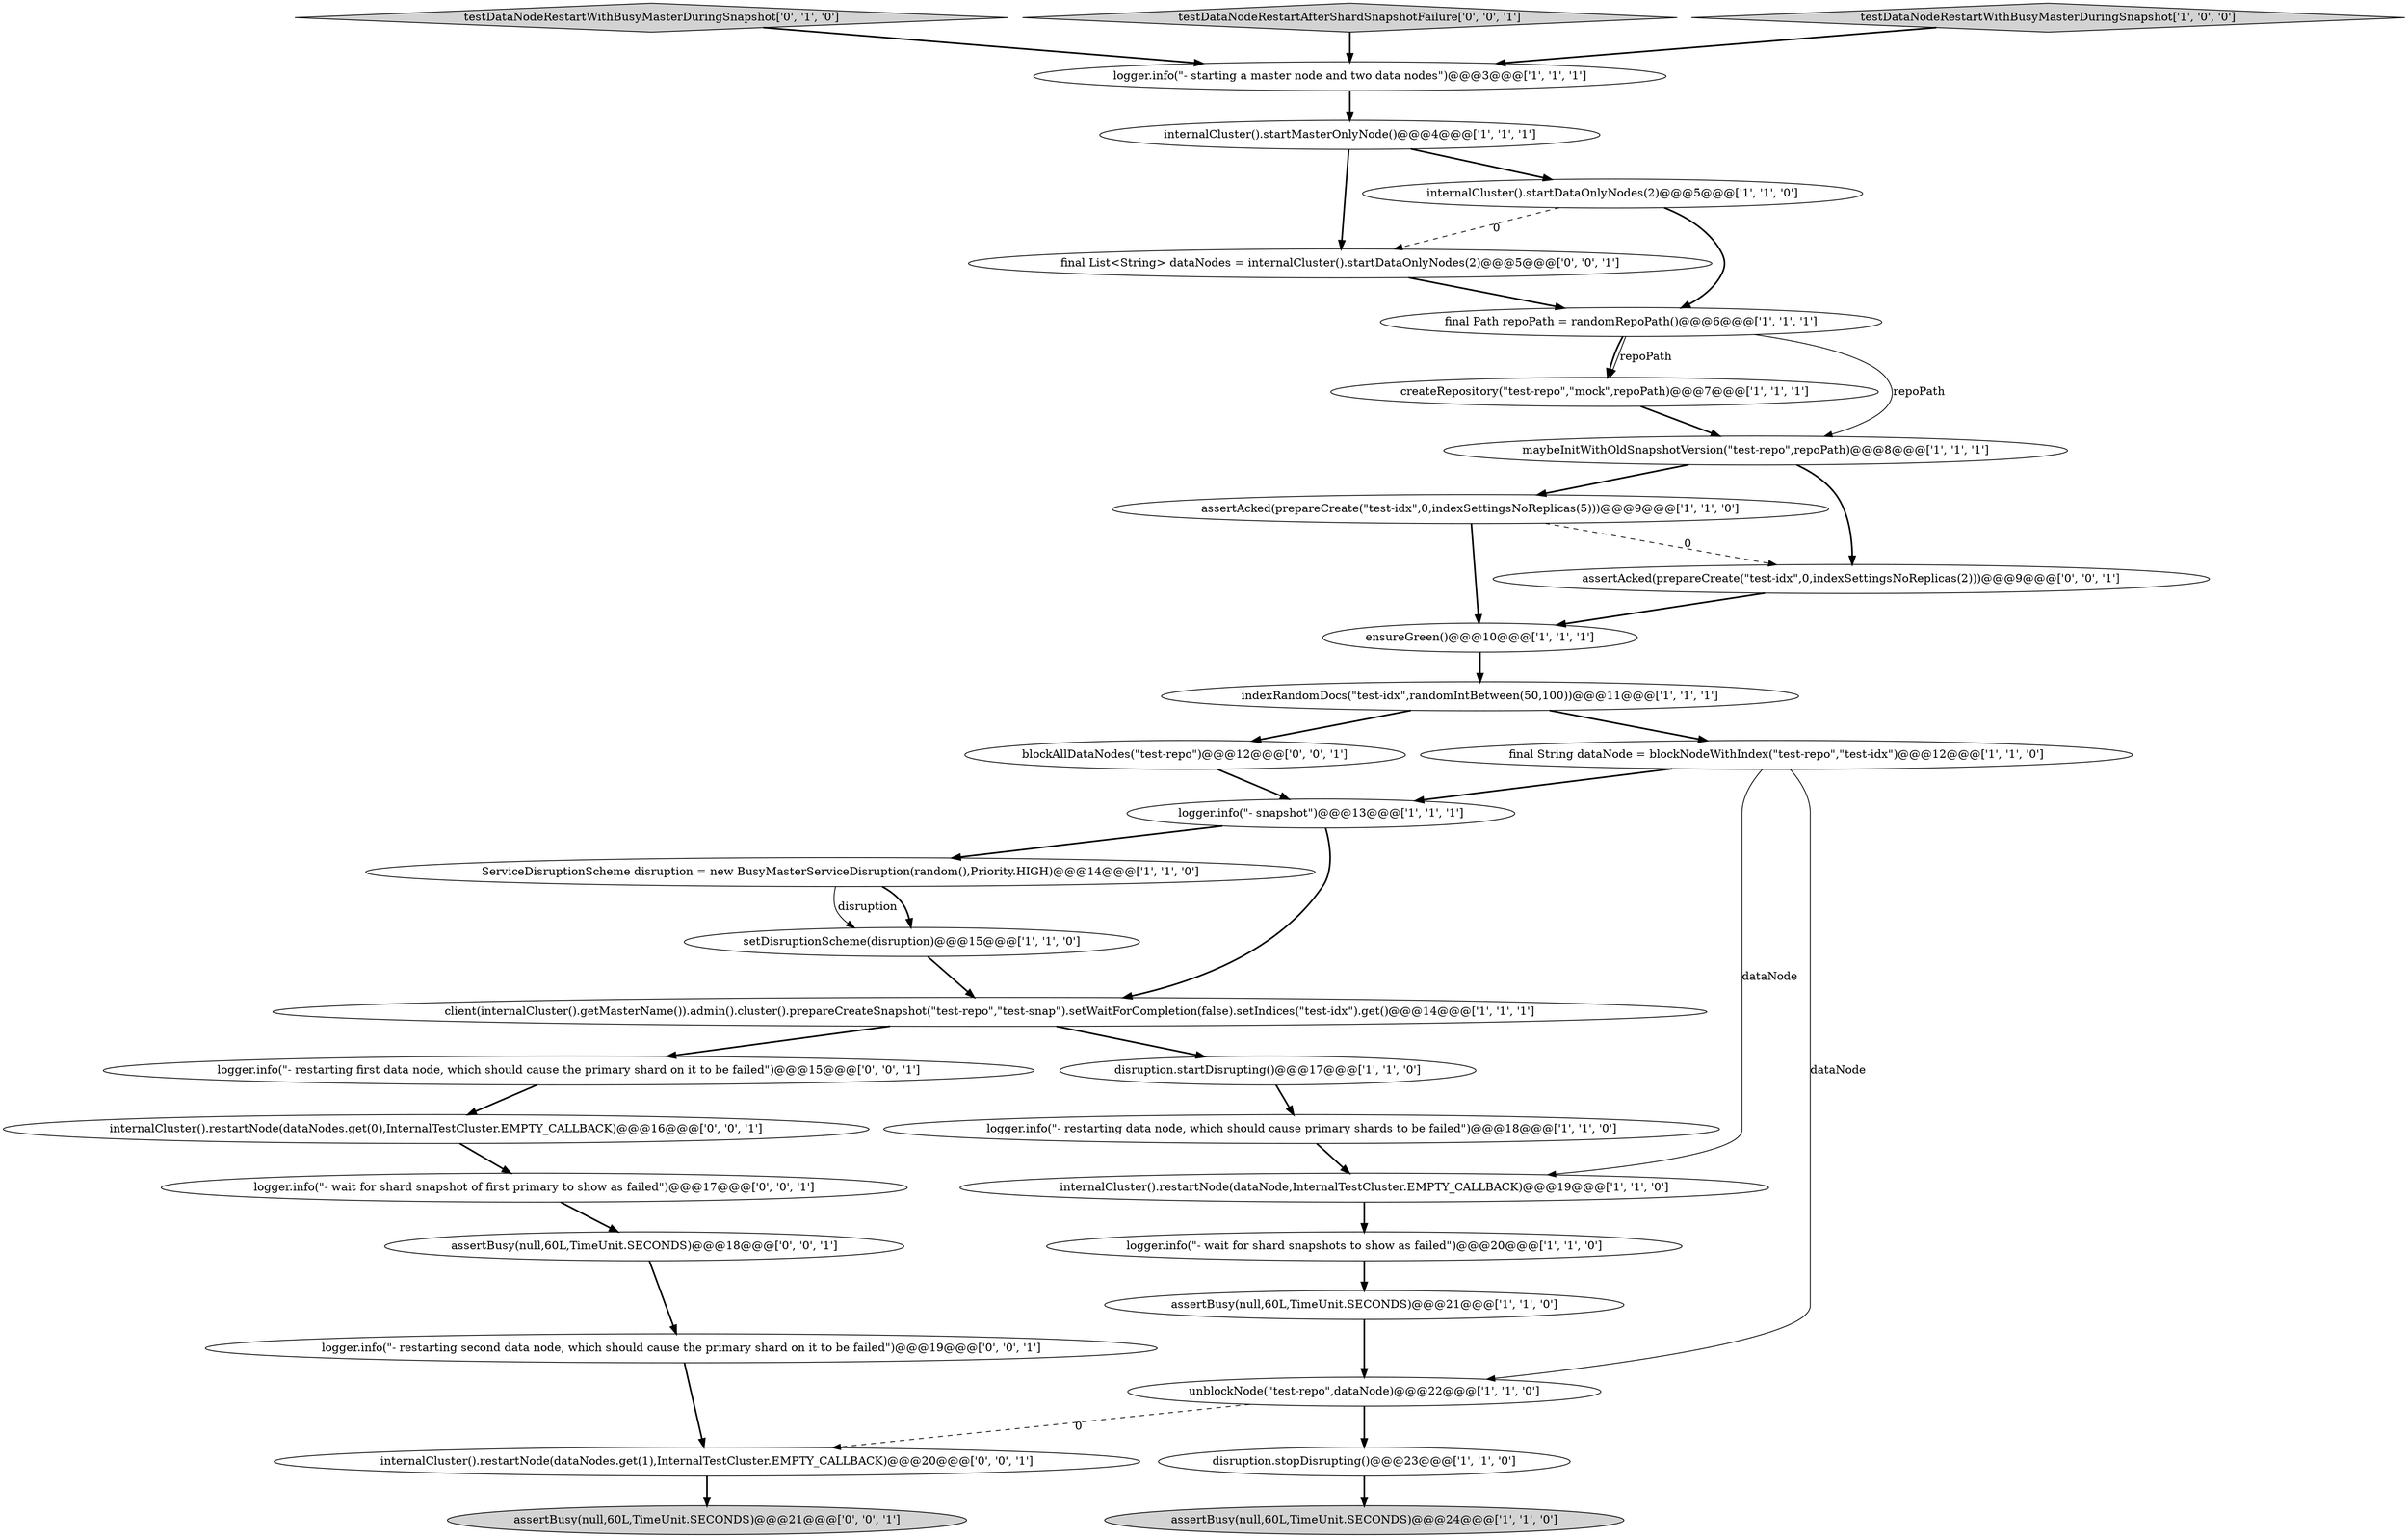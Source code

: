 digraph {
32 [style = filled, label = "logger.info(\"- restarting first data node, which should cause the primary shard on it to be failed\")@@@15@@@['0', '0', '1']", fillcolor = white, shape = ellipse image = "AAA0AAABBB3BBB"];
19 [style = filled, label = "ensureGreen()@@@10@@@['1', '1', '1']", fillcolor = white, shape = ellipse image = "AAA0AAABBB1BBB"];
13 [style = filled, label = "internalCluster().startMasterOnlyNode()@@@4@@@['1', '1', '1']", fillcolor = white, shape = ellipse image = "AAA0AAABBB1BBB"];
30 [style = filled, label = "internalCluster().restartNode(dataNodes.get(1),InternalTestCluster.EMPTY_CALLBACK)@@@20@@@['0', '0', '1']", fillcolor = white, shape = ellipse image = "AAA0AAABBB3BBB"];
3 [style = filled, label = "assertAcked(prepareCreate(\"test-idx\",0,indexSettingsNoReplicas(5)))@@@9@@@['1', '1', '0']", fillcolor = white, shape = ellipse image = "AAA0AAABBB1BBB"];
21 [style = filled, label = "assertBusy(null,60L,TimeUnit.SECONDS)@@@21@@@['1', '1', '0']", fillcolor = white, shape = ellipse image = "AAA0AAABBB1BBB"];
22 [style = filled, label = "logger.info(\"- wait for shard snapshots to show as failed\")@@@20@@@['1', '1', '0']", fillcolor = white, shape = ellipse image = "AAA0AAABBB1BBB"];
15 [style = filled, label = "indexRandomDocs(\"test-idx\",randomIntBetween(50,100))@@@11@@@['1', '1', '1']", fillcolor = white, shape = ellipse image = "AAA0AAABBB1BBB"];
29 [style = filled, label = "final List<String> dataNodes = internalCluster().startDataOnlyNodes(2)@@@5@@@['0', '0', '1']", fillcolor = white, shape = ellipse image = "AAA0AAABBB3BBB"];
20 [style = filled, label = "disruption.stopDisrupting()@@@23@@@['1', '1', '0']", fillcolor = white, shape = ellipse image = "AAA0AAABBB1BBB"];
7 [style = filled, label = "ServiceDisruptionScheme disruption = new BusyMasterServiceDisruption(random(),Priority.HIGH)@@@14@@@['1', '1', '0']", fillcolor = white, shape = ellipse image = "AAA0AAABBB1BBB"];
16 [style = filled, label = "logger.info(\"- snapshot\")@@@13@@@['1', '1', '1']", fillcolor = white, shape = ellipse image = "AAA0AAABBB1BBB"];
1 [style = filled, label = "client(internalCluster().getMasterName()).admin().cluster().prepareCreateSnapshot(\"test-repo\",\"test-snap\").setWaitForCompletion(false).setIndices(\"test-idx\").get()@@@14@@@['1', '1', '1']", fillcolor = white, shape = ellipse image = "AAA0AAABBB1BBB"];
23 [style = filled, label = "testDataNodeRestartWithBusyMasterDuringSnapshot['0', '1', '0']", fillcolor = lightgray, shape = diamond image = "AAA0AAABBB2BBB"];
31 [style = filled, label = "logger.info(\"- restarting second data node, which should cause the primary shard on it to be failed\")@@@19@@@['0', '0', '1']", fillcolor = white, shape = ellipse image = "AAA0AAABBB3BBB"];
26 [style = filled, label = "assertBusy(null,60L,TimeUnit.SECONDS)@@@21@@@['0', '0', '1']", fillcolor = lightgray, shape = ellipse image = "AAA0AAABBB3BBB"];
0 [style = filled, label = "internalCluster().restartNode(dataNode,InternalTestCluster.EMPTY_CALLBACK)@@@19@@@['1', '1', '0']", fillcolor = white, shape = ellipse image = "AAA0AAABBB1BBB"];
11 [style = filled, label = "setDisruptionScheme(disruption)@@@15@@@['1', '1', '0']", fillcolor = white, shape = ellipse image = "AAA0AAABBB1BBB"];
27 [style = filled, label = "logger.info(\"- wait for shard snapshot of first primary to show as failed\")@@@17@@@['0', '0', '1']", fillcolor = white, shape = ellipse image = "AAA0AAABBB3BBB"];
18 [style = filled, label = "internalCluster().startDataOnlyNodes(2)@@@5@@@['1', '1', '0']", fillcolor = white, shape = ellipse image = "AAA0AAABBB1BBB"];
12 [style = filled, label = "disruption.startDisrupting()@@@17@@@['1', '1', '0']", fillcolor = white, shape = ellipse image = "AAA0AAABBB1BBB"];
24 [style = filled, label = "assertBusy(null,60L,TimeUnit.SECONDS)@@@18@@@['0', '0', '1']", fillcolor = white, shape = ellipse image = "AAA0AAABBB3BBB"];
25 [style = filled, label = "internalCluster().restartNode(dataNodes.get(0),InternalTestCluster.EMPTY_CALLBACK)@@@16@@@['0', '0', '1']", fillcolor = white, shape = ellipse image = "AAA0AAABBB3BBB"];
10 [style = filled, label = "logger.info(\"- restarting data node, which should cause primary shards to be failed\")@@@18@@@['1', '1', '0']", fillcolor = white, shape = ellipse image = "AAA0AAABBB1BBB"];
17 [style = filled, label = "createRepository(\"test-repo\",\"mock\",repoPath)@@@7@@@['1', '1', '1']", fillcolor = white, shape = ellipse image = "AAA0AAABBB1BBB"];
33 [style = filled, label = "assertAcked(prepareCreate(\"test-idx\",0,indexSettingsNoReplicas(2)))@@@9@@@['0', '0', '1']", fillcolor = white, shape = ellipse image = "AAA0AAABBB3BBB"];
14 [style = filled, label = "final Path repoPath = randomRepoPath()@@@6@@@['1', '1', '1']", fillcolor = white, shape = ellipse image = "AAA0AAABBB1BBB"];
2 [style = filled, label = "maybeInitWithOldSnapshotVersion(\"test-repo\",repoPath)@@@8@@@['1', '1', '1']", fillcolor = white, shape = ellipse image = "AAA0AAABBB1BBB"];
5 [style = filled, label = "assertBusy(null,60L,TimeUnit.SECONDS)@@@24@@@['1', '1', '0']", fillcolor = lightgray, shape = ellipse image = "AAA0AAABBB1BBB"];
28 [style = filled, label = "testDataNodeRestartAfterShardSnapshotFailure['0', '0', '1']", fillcolor = lightgray, shape = diamond image = "AAA0AAABBB3BBB"];
9 [style = filled, label = "final String dataNode = blockNodeWithIndex(\"test-repo\",\"test-idx\")@@@12@@@['1', '1', '0']", fillcolor = white, shape = ellipse image = "AAA0AAABBB1BBB"];
6 [style = filled, label = "logger.info(\"- starting a master node and two data nodes\")@@@3@@@['1', '1', '1']", fillcolor = white, shape = ellipse image = "AAA0AAABBB1BBB"];
4 [style = filled, label = "testDataNodeRestartWithBusyMasterDuringSnapshot['1', '0', '0']", fillcolor = lightgray, shape = diamond image = "AAA0AAABBB1BBB"];
34 [style = filled, label = "blockAllDataNodes(\"test-repo\")@@@12@@@['0', '0', '1']", fillcolor = white, shape = ellipse image = "AAA0AAABBB3BBB"];
8 [style = filled, label = "unblockNode(\"test-repo\",dataNode)@@@22@@@['1', '1', '0']", fillcolor = white, shape = ellipse image = "AAA0AAABBB1BBB"];
28->6 [style = bold, label=""];
7->11 [style = bold, label=""];
15->34 [style = bold, label=""];
11->1 [style = bold, label=""];
4->6 [style = bold, label=""];
3->33 [style = dashed, label="0"];
14->17 [style = solid, label="repoPath"];
9->8 [style = solid, label="dataNode"];
2->3 [style = bold, label=""];
30->26 [style = bold, label=""];
16->7 [style = bold, label=""];
21->8 [style = bold, label=""];
22->21 [style = bold, label=""];
14->17 [style = bold, label=""];
7->11 [style = solid, label="disruption"];
9->16 [style = bold, label=""];
9->0 [style = solid, label="dataNode"];
20->5 [style = bold, label=""];
25->27 [style = bold, label=""];
13->29 [style = bold, label=""];
12->10 [style = bold, label=""];
8->20 [style = bold, label=""];
17->2 [style = bold, label=""];
3->19 [style = bold, label=""];
16->1 [style = bold, label=""];
24->31 [style = bold, label=""];
15->9 [style = bold, label=""];
0->22 [style = bold, label=""];
6->13 [style = bold, label=""];
10->0 [style = bold, label=""];
23->6 [style = bold, label=""];
34->16 [style = bold, label=""];
29->14 [style = bold, label=""];
32->25 [style = bold, label=""];
1->12 [style = bold, label=""];
31->30 [style = bold, label=""];
2->33 [style = bold, label=""];
1->32 [style = bold, label=""];
14->2 [style = solid, label="repoPath"];
27->24 [style = bold, label=""];
8->30 [style = dashed, label="0"];
33->19 [style = bold, label=""];
19->15 [style = bold, label=""];
18->14 [style = bold, label=""];
13->18 [style = bold, label=""];
18->29 [style = dashed, label="0"];
}
